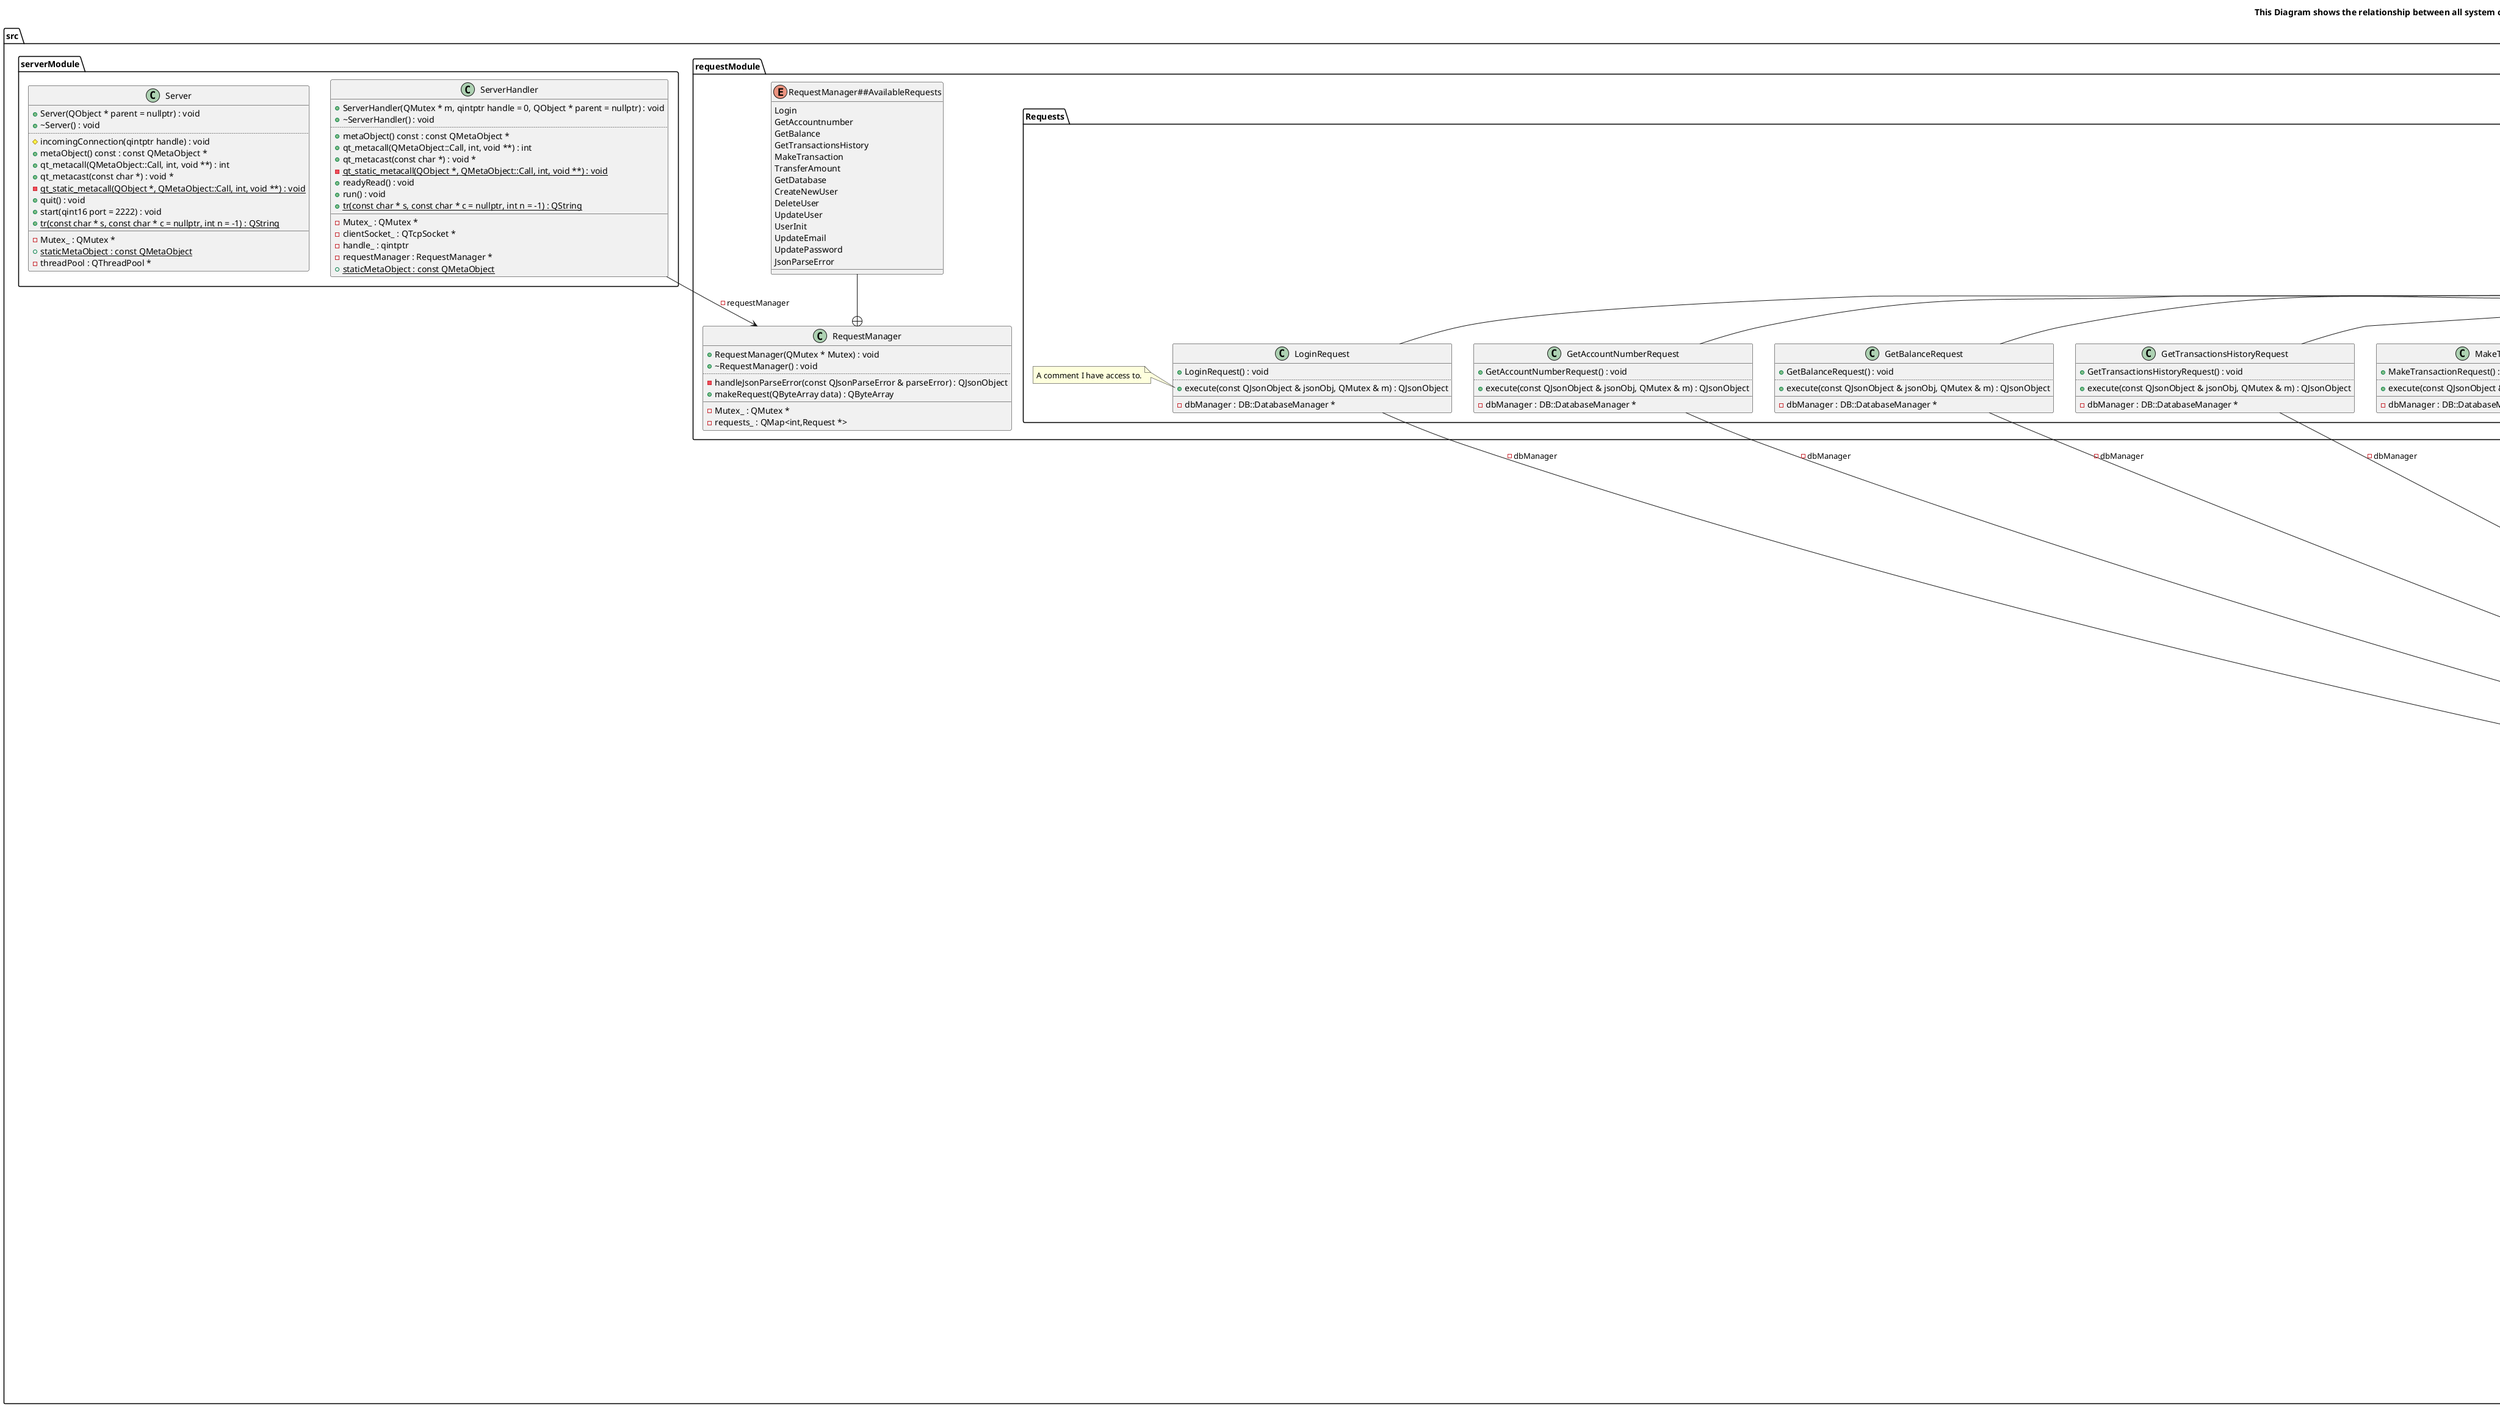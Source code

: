 @startuml
title This Diagram shows the relationship between all system components
package [src] as C_0009392701334512935369 {
package [dbModule] as C_0006877198409089665649 {
class "DbResult" as C_0006960484039840119316
class C_0006960484039840119316 [[classDB_1_1DbResult.html{DbResult}]] {
+DbResult() : void [[[{DbResult}]]]
+DbResult(const QList<QVariant> & data) : void [[[{DbResult}]]]
..
+data(int pos) const : QJsonObject [[[{data}]]]
+data() const : QJsonArray [[[{data}]]]
+first() const : QJsonObject [[[{first}]]]
+isEmpty() const : bool [[[{isEmpty}]]]
+size() const : int [[[{size}]]]
+toJsonString() const : QString [[[{toJsonString}]]]
__
-Data_ : QJsonArray [[[{Data_}]]]
}
class "DatabaseConfig" as C_0010433389512216933408
class C_0010433389512216933408 [[structDB_1_1DatabaseConfig.html{DatabaseConfig}]] {
+DatabaseConfig() : void [[[{DatabaseConfig}]]]
+DatabaseConfig(const QString & host, int port, const QString & username, const QString & password, const QString & dbname) : void [[[{DatabaseConfig}]]]
..
+set(const QString & host, int port, const QString & username, const QString & password, const QString & dbname) : void [[[{set}]]]
__
+dbName : QString [[[{dbName}]]]
+host : QString [[[{host}]]]
+password : QString [[[{password}]]]
+port : int [[[{port}]]]
+username : QString [[[{username}]]]
}
class "DatabaseManager" as C_0013573387592128700325
class C_0013573387592128700325 [[classDB_1_1DatabaseManager.html{DatabaseManager}]] {
-DatabaseManager() : void [[[{DatabaseManager}]]]
+~DatabaseManager() : void [[[{~DatabaseManager}]]]
..
+beginTransaction() : bool [[[{beginTransaction}]]]
{static} +checkConnection(QString & error) : bool [[[{checkConnection}]]]
+clearSelect() : DatabaseManager * [[[{clearSelect}]]]
+clone() : DatabaseManager * [[[{clone}]]]
+commit() : bool [[[{commit}]]]
+count() : int [[[{count}]]]
{static} +createInstance(bool checkDBName = false, bool newConnection = false, QString * err = nullptr) : DatabaseManager * [[[{createInstance}]]]
-dataToString(const QVariantMap & map) : QString [[[{dataToString}]]]
+del(const QString & table) : bool [[[{del}]]]
+exec() : DbResult [[[{exec}]]]
+exec(const QString & sqlcommand) : bool [[[{exec}]]]
+execResult(const QString & sql) : DbResult [[[{execResult}]]]
+get(const QString & tableName) : DbResult [[[{get}]]]
{static} -getDatabase() : QSqlDatabase [[[{getDatabase}]]]
+getSelectQuery(const QString & select = QString()) : QString [[[{getSelectQuery}]]]
+group(const QString & group) : DatabaseManager * [[[{group}]]]
-init(const QString & host, int port, const QString & username, const QString & password, const QString & dbname, bool checkDBName = false, bool newConnection = false) : bool [[[{init}]]]
+insert(const QString & table, const QVariantMap & data) : bool [[[{insert}]]]
+isSupportTransaction() : bool [[[{isSupportTransaction}]]]
+join(const QString & value) : DatabaseManager * [[[{join}]]]
+lastError() : QSqlError [[[{lastError}]]]
+lastInsertedId() : QVariant [[[{lastInsertedId}]]]
+lastQuery() : QString [[[{lastQuery}]]]
+like(const QString & value, const QString & val) : DatabaseManager * [[[{like}]]]
+likeNative(const QString & value, const QString & val) : DatabaseManager * [[[{likeNative}]]]
+likePost(const QString & value, const QString & val) : DatabaseManager * [[[{likePost}]]]
+limit(int limit) : DatabaseManager * [[[{limit}]]]
-postQuery(QSqlQuery * query) : void [[[{postQuery}]]]
+reset() : DatabaseManager * [[[{reset}]]]
+rollback() : bool [[[{rollback}]]]
+select(const QString & value) : DatabaseManager * [[[{select}]]]
{static} +setDbSetting(const QString & host, int port, const QString & username, const QString & password, const QString & dbname) : bool [[[{setDbSetting}]]]
+sort(const QString & sort) : DatabaseManager * [[[{sort}]]]
+start(int start) : DatabaseManager * [[[{start}]]]
+table(const QString & value) : DatabaseManager * [[[{table}]]]
+truncateTable(const QString & table) : bool [[[{truncateTable}]]]
+update(const QString & table, const QVariantMap & data) : bool [[[{update}]]]
+where(const QString & value, const QVariant & val = QVariant()) : DatabaseManager * [[[{where}]]]
+whereOr(const QString & value) : DatabaseManager * [[[{whereOr}]]]
__
-Childs_ : QList<DatabaseManager *> [[[{Childs_}]]]
{static} -Created_ : QStringList [[[{Created_}]]]
-Group_ : QString [[[{Group_}]]]
-InsertedId_ : QVariant [[[{InsertedId_}]]]
-Join_ : QString [[[{Join_}]]]
-LastError_ : QSqlError [[[{LastError_}]]]
-LastQuery_ : QString [[[{LastQuery_}]]]
-Limit_ : QString [[[{Limit_}]]]
-Parent_ : DatabaseManager * [[[{Parent_}]]]
-Select_ : QString [[[{Select_}]]]
{static} -SoftDelete_ : QStringList [[[{SoftDelete_}]]]
-Sort_ : QString [[[{Sort_}]]]
-Start_ : QString [[[{Start_}]]]
-Table_ : QString [[[{Table_}]]]
{static} -Update_ : QStringList [[[{Update_}]]]
-Where_ : QString [[[{Where_}]]]
-isSupportTransaction_ : bool [[[{isSupportTransaction_}]]]
}
}
package [requestModule] as C_0007249139127462911352 {
package [Requests] as C_0001482322031337363986 {
abstract "Request" as C_0004354387044733077778
abstract C_0004354387044733077778 [[classRequest.html{Request}]] {
+~Request() : void [[[{~Request}]]]
..
#CreateDBConnectionError(QJsonObject & response, QJsonObject & dataObj) : QJsonObject [[[{CreateDBConnectionError}]]]
#CreateErrorResponse(QJsonObject & response, QJsonObject & dataObj, QString message) : QJsonObject [[[{CreateErrorResponse}]]]
{abstract} +execute(const QJsonObject & jsonObj, QMutex & m) = 0 : QJsonObject [[[{execute}]]]
#isDBConnectionValid(DB::DatabaseManager * dbManager) : bool [[[{isDBConnectionValid}]]]
__
}
class "LoginRequest" as C_0001633855435523401023
class C_0001633855435523401023 [[classLoginRequest.html{LoginRequest}]] {
+LoginRequest() : void [[[{LoginRequest}]]]
..
+execute(const QJsonObject & jsonObj, QMutex & m) : QJsonObject [[[{execute}]]]
__
-dbManager : DB::DatabaseManager * [[[{dbManager}]]]
}
note left of C_0001633855435523401023::execute
A comment I have access to.
end note
class "GetAccountNumberRequest" as C_0012710989722481167264
class C_0012710989722481167264 [[classGetAccountNumberRequest.html{GetAccountNumberRequest}]] {
+GetAccountNumberRequest() : void [[[{GetAccountNumberRequest}]]]
..
+execute(const QJsonObject & jsonObj, QMutex & m) : QJsonObject [[[{execute}]]]
__
-dbManager : DB::DatabaseManager * [[[{dbManager}]]]
}
class "GetBalanceRequest" as C_0011752401552383491906
class C_0011752401552383491906 [[classGetBalanceRequest.html{GetBalanceRequest}]] {
+GetBalanceRequest() : void [[[{GetBalanceRequest}]]]
..
+execute(const QJsonObject & jsonObj, QMutex & m) : QJsonObject [[[{execute}]]]
__
-dbManager : DB::DatabaseManager * [[[{dbManager}]]]
}
class "GetTransactionsHistoryRequest" as C_0010218503219500069835
class C_0010218503219500069835 [[classGetTransactionsHistoryRequest.html{GetTransactionsHistoryRequest}]] {
+GetTransactionsHistoryRequest() : void [[[{GetTransactionsHistoryRequest}]]]
..
+execute(const QJsonObject & jsonObj, QMutex & m) : QJsonObject [[[{execute}]]]
__
-dbManager : DB::DatabaseManager * [[[{dbManager}]]]
}
class "MakeTransactionRequest" as C_0013100223563862354982
class C_0013100223563862354982 [[classMakeTransactionRequest.html{MakeTransactionRequest}]] {
+MakeTransactionRequest() : void [[[{MakeTransactionRequest}]]]
..
+execute(const QJsonObject & jsonObj, QMutex & m) : QJsonObject [[[{execute}]]]
__
-dbManager : DB::DatabaseManager * [[[{dbManager}]]]
}
class "GetDatabaseRequest" as C_0002013764729148086543
class C_0002013764729148086543 [[classGetDatabaseRequest.html{GetDatabaseRequest}]] {
+GetDatabaseRequest() : void [[[{GetDatabaseRequest}]]]
..
+execute(const QJsonObject & jsonObj, QMutex & m) : QJsonObject [[[{execute}]]]
__
-dbManager : DB::DatabaseManager * [[[{dbManager}]]]
}
class "CreateNewUserRequest" as C_0007232843274662702843
class C_0007232843274662702843 [[classCreateNewUserRequest.html{CreateNewUserRequest}]] {
+CreateNewUserRequest() : void [[[{CreateNewUserRequest}]]]
..
+execute(const QJsonObject & jsonObj, QMutex & m) : QJsonObject [[[{execute}]]]
__
-dbManager : DB::DatabaseManager * [[[{dbManager}]]]
}
class "DeleteUserRequest" as C_0002664988866812332938
class C_0002664988866812332938 [[classDeleteUserRequest.html{DeleteUserRequest}]] {
+DeleteUserRequest() : void [[[{DeleteUserRequest}]]]
..
+execute(const QJsonObject & jsonObj, QMutex & m) : QJsonObject [[[{execute}]]]
__
-dbManager : DB::DatabaseManager * [[[{dbManager}]]]
}
class "UpdateUserRequest" as C_0007645390992448267112
class C_0007645390992448267112 [[classUpdateUserRequest.html{UpdateUserRequest}]] {
+UpdateUserRequest() : void [[[{UpdateUserRequest}]]]
..
+execute(const QJsonObject & jsonObj, QMutex & m) : QJsonObject [[[{execute}]]]
__
-dbManager : DB::DatabaseManager * [[[{dbManager}]]]
}
class "UserInitRequest" as C_0015500654025726302953
class C_0015500654025726302953 [[classUserInitRequest.html{UserInitRequest}]] {
+UserInitRequest() : void [[[{UserInitRequest}]]]
..
+execute(const QJsonObject & jsonObj, QMutex & m) : QJsonObject [[[{execute}]]]
__
-dbManager : DB::DatabaseManager * [[[{dbManager}]]]
}
class "UpdateEmailRequest" as C_0002660278549059451925
class C_0002660278549059451925 [[classUpdateEmailRequest.html{UpdateEmailRequest}]] {
+UpdateEmailRequest() : void [[[{UpdateEmailRequest}]]]
..
+execute(const QJsonObject & jsonObj, QMutex & m) : QJsonObject [[[{execute}]]]
__
-dbManager : DB::DatabaseManager * [[[{dbManager}]]]
}
class "UpdatePasswordRequest" as C_0013647470015345896002
class C_0013647470015345896002 [[classUpdatePasswordRequest.html{UpdatePasswordRequest}]] {
+UpdatePasswordRequest() : void [[[{UpdatePasswordRequest}]]]
..
+execute(const QJsonObject & jsonObj, QMutex & m) : QJsonObject [[[{execute}]]]
__
-dbManager : DB::DatabaseManager * [[[{dbManager}]]]
}
}
class "RequestManager" as C_0017581648629732253705
class C_0017581648629732253705 [[classRequestManager.html{RequestManager}]] {
+RequestManager(QMutex * Mutex) : void [[[{RequestManager}]]]
+~RequestManager() : void [[[{~RequestManager}]]]
..
-handleJsonParseError(const QJsonParseError & parseError) : QJsonObject [[[{handleJsonParseError}]]]
+makeRequest(QByteArray data) : QByteArray [[[{makeRequest}]]]
__
-Mutex_ : QMutex * [[[{Mutex_}]]]
-requests_ : QMap<int,Request *> [[[{requests_}]]]
}
enum "RequestManager##AvailableRequests" as C_0014397068199454785176
enum C_0014397068199454785176 [[enumRequestManager##AvailableRequests.html{RequestManager##AvailableRequests}]] {
Login
GetAccountnumber
GetBalance
GetTransactionsHistory
MakeTransaction
TransferAmount
GetDatabase
CreateNewUser
DeleteUser
UpdateUser
UserInit
UpdateEmail
UpdatePassword
JsonParseError
}
}
package [serverModule] as C_0000376844742298738572 {
class "ServerHandler" as C_0001512818839078814394
class C_0001512818839078814394 [[classServerHandler.html{ServerHandler}]] {
+ServerHandler(QMutex * m, qintptr handle = 0, QObject * parent = nullptr) : void [[[{ServerHandler}]]]
+~ServerHandler() : void [[[{~ServerHandler}]]]
..
+metaObject() const : const QMetaObject * [[[{metaObject}]]]
+qt_metacall(QMetaObject::Call, int, void **) : int [[[{qt_metacall}]]]
+qt_metacast(const char *) : void * [[[{qt_metacast}]]]
{static} -qt_static_metacall(QObject *, QMetaObject::Call, int, void **) : void [[[{qt_static_metacall}]]]
+readyRead() : void [[[{readyRead}]]]
+run() : void [[[{run}]]]
{static} +tr(const char * s, const char * c = nullptr, int n = -1) : QString [[[{tr}]]]
__
-Mutex_ : QMutex * [[[{Mutex_}]]]
-clientSocket_ : QTcpSocket * [[[{clientSocket_}]]]
-handle_ : qintptr [[[{handle_}]]]
-requestManager : RequestManager * [[[{requestManager}]]]
{static} +staticMetaObject : const QMetaObject [[[{staticMetaObject}]]]
}
class "Server" as C_0006556302699635904946
class C_0006556302699635904946 [[classServer.html{Server}]] {
+Server(QObject * parent = nullptr) : void [[[{Server}]]]
+~Server() : void [[[{~Server}]]]
..
#incomingConnection(qintptr handle) : void [[[{incomingConnection}]]]
+metaObject() const : const QMetaObject * [[[{metaObject}]]]
+qt_metacall(QMetaObject::Call, int, void **) : int [[[{qt_metacall}]]]
+qt_metacast(const char *) : void * [[[{qt_metacast}]]]
{static} -qt_static_metacall(QObject *, QMetaObject::Call, int, void **) : void [[[{qt_static_metacall}]]]
+quit() : void [[[{quit}]]]
+start(qint16 port = 2222) : void [[[{start}]]]
{static} +tr(const char * s, const char * c = nullptr, int n = -1) : QString [[[{tr}]]]
__
-Mutex_ : QMutex * [[[{Mutex_}]]]
{static} +staticMetaObject : const QMetaObject [[[{staticMetaObject}]]]
-threadPool : QThreadPool * [[[{threadPool}]]]
}
}
}
C_0013573387592128700325 ..> C_0006960484039840119316
C_0013573387592128700325 --> C_0013573387592128700325 : -Parent_
C_0004354387044733077778 ..> C_0013573387592128700325
C_0001633855435523401023 --> C_0013573387592128700325 : -dbManager
C_0004354387044733077778 <|-- C_0001633855435523401023
C_0012710989722481167264 --> C_0013573387592128700325 : -dbManager
C_0004354387044733077778 <|-- C_0012710989722481167264
C_0011752401552383491906 --> C_0013573387592128700325 : -dbManager
C_0004354387044733077778 <|-- C_0011752401552383491906
C_0010218503219500069835 --> C_0013573387592128700325 : -dbManager
C_0004354387044733077778 <|-- C_0010218503219500069835
C_0013100223563862354982 --> C_0013573387592128700325 : -dbManager
C_0004354387044733077778 <|-- C_0013100223563862354982
C_0002013764729148086543 --> C_0013573387592128700325 : -dbManager
C_0004354387044733077778 <|-- C_0002013764729148086543
C_0007232843274662702843 --> C_0013573387592128700325 : -dbManager
C_0004354387044733077778 <|-- C_0007232843274662702843
C_0002664988866812332938 --> C_0013573387592128700325 : -dbManager
C_0004354387044733077778 <|-- C_0002664988866812332938
C_0007645390992448267112 --> C_0013573387592128700325 : -dbManager
C_0004354387044733077778 <|-- C_0007645390992448267112
C_0015500654025726302953 --> C_0013573387592128700325 : -dbManager
C_0004354387044733077778 <|-- C_0015500654025726302953
C_0002660278549059451925 --> C_0013573387592128700325 : -dbManager
C_0004354387044733077778 <|-- C_0002660278549059451925
C_0013647470015345896002 --> C_0013573387592128700325 : -dbManager
C_0004354387044733077778 <|-- C_0013647470015345896002
C_0014397068199454785176 --+ C_0017581648629732253705
C_0001512818839078814394 --> C_0017581648629732253705 : -requestManager

'Generated with clang-uml, version 0.5.3
'LLVM version clang version 18.1.1 (https://github.com/llvm/llvm-project.git dba2a75e9c7ef81fe84774ba5eee5e67e01d801a)
@enduml
